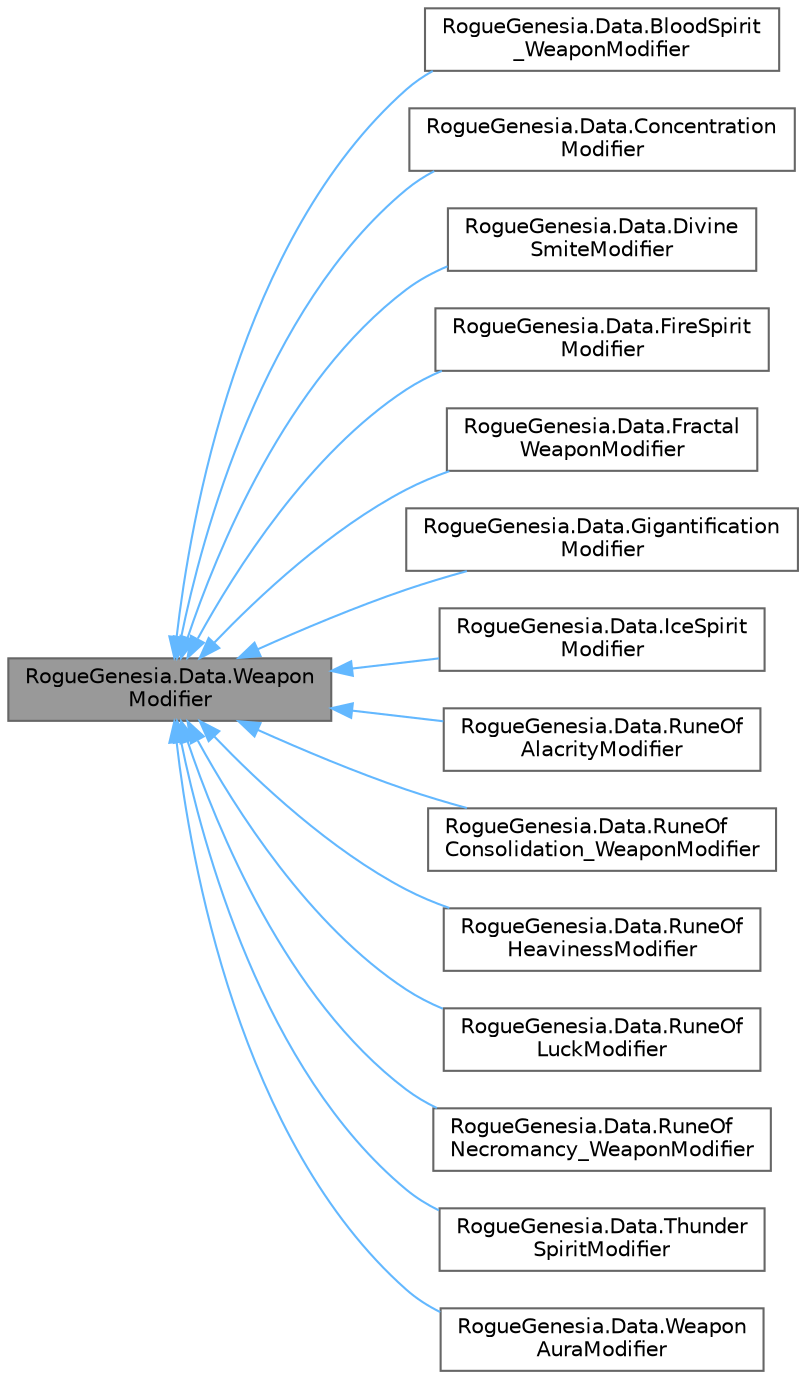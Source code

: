 digraph "RogueGenesia.Data.WeaponModifier"
{
 // LATEX_PDF_SIZE
  bgcolor="transparent";
  edge [fontname=Helvetica,fontsize=10,labelfontname=Helvetica,labelfontsize=10];
  node [fontname=Helvetica,fontsize=10,shape=box,height=0.2,width=0.4];
  rankdir="LR";
  Node1 [label="RogueGenesia.Data.Weapon\lModifier",height=0.2,width=0.4,color="gray40", fillcolor="grey60", style="filled", fontcolor="black",tooltip=" "];
  Node1 -> Node2 [dir="back",color="steelblue1",style="solid"];
  Node2 [label="RogueGenesia.Data.BloodSpirit\l_WeaponModifier",height=0.2,width=0.4,color="gray40", fillcolor="white", style="filled",URL="$class_rogue_genesia_1_1_data_1_1_blood_spirit___weapon_modifier.html",tooltip=" "];
  Node1 -> Node3 [dir="back",color="steelblue1",style="solid"];
  Node3 [label="RogueGenesia.Data.Concentration\lModifier",height=0.2,width=0.4,color="gray40", fillcolor="white", style="filled",URL="$class_rogue_genesia_1_1_data_1_1_concentration_modifier.html",tooltip=" "];
  Node1 -> Node4 [dir="back",color="steelblue1",style="solid"];
  Node4 [label="RogueGenesia.Data.Divine\lSmiteModifier",height=0.2,width=0.4,color="gray40", fillcolor="white", style="filled",URL="$class_rogue_genesia_1_1_data_1_1_divine_smite_modifier.html",tooltip=" "];
  Node1 -> Node5 [dir="back",color="steelblue1",style="solid"];
  Node5 [label="RogueGenesia.Data.FireSpirit\lModifier",height=0.2,width=0.4,color="gray40", fillcolor="white", style="filled",URL="$class_rogue_genesia_1_1_data_1_1_fire_spirit_modifier.html",tooltip=" "];
  Node1 -> Node6 [dir="back",color="steelblue1",style="solid"];
  Node6 [label="RogueGenesia.Data.Fractal\lWeaponModifier",height=0.2,width=0.4,color="gray40", fillcolor="white", style="filled",URL="$class_rogue_genesia_1_1_data_1_1_fractal_weapon_modifier.html",tooltip=" "];
  Node1 -> Node7 [dir="back",color="steelblue1",style="solid"];
  Node7 [label="RogueGenesia.Data.Gigantification\lModifier",height=0.2,width=0.4,color="gray40", fillcolor="white", style="filled",URL="$class_rogue_genesia_1_1_data_1_1_gigantification_modifier.html",tooltip=" "];
  Node1 -> Node8 [dir="back",color="steelblue1",style="solid"];
  Node8 [label="RogueGenesia.Data.IceSpirit\lModifier",height=0.2,width=0.4,color="gray40", fillcolor="white", style="filled",URL="$class_rogue_genesia_1_1_data_1_1_ice_spirit_modifier.html",tooltip=" "];
  Node1 -> Node9 [dir="back",color="steelblue1",style="solid"];
  Node9 [label="RogueGenesia.Data.RuneOf\lAlacrityModifier",height=0.2,width=0.4,color="gray40", fillcolor="white", style="filled",URL="$class_rogue_genesia_1_1_data_1_1_rune_of_alacrity_modifier.html",tooltip=" "];
  Node1 -> Node10 [dir="back",color="steelblue1",style="solid"];
  Node10 [label="RogueGenesia.Data.RuneOf\lConsolidation_WeaponModifier",height=0.2,width=0.4,color="gray40", fillcolor="white", style="filled",URL="$class_rogue_genesia_1_1_data_1_1_rune_of_consolidation___weapon_modifier.html",tooltip=" "];
  Node1 -> Node11 [dir="back",color="steelblue1",style="solid"];
  Node11 [label="RogueGenesia.Data.RuneOf\lHeavinessModifier",height=0.2,width=0.4,color="gray40", fillcolor="white", style="filled",URL="$class_rogue_genesia_1_1_data_1_1_rune_of_heaviness_modifier.html",tooltip=" "];
  Node1 -> Node12 [dir="back",color="steelblue1",style="solid"];
  Node12 [label="RogueGenesia.Data.RuneOf\lLuckModifier",height=0.2,width=0.4,color="gray40", fillcolor="white", style="filled",URL="$class_rogue_genesia_1_1_data_1_1_rune_of_luck_modifier.html",tooltip=" "];
  Node1 -> Node13 [dir="back",color="steelblue1",style="solid"];
  Node13 [label="RogueGenesia.Data.RuneOf\lNecromancy_WeaponModifier",height=0.2,width=0.4,color="gray40", fillcolor="white", style="filled",URL="$class_rogue_genesia_1_1_data_1_1_rune_of_necromancy___weapon_modifier.html",tooltip=" "];
  Node1 -> Node14 [dir="back",color="steelblue1",style="solid"];
  Node14 [label="RogueGenesia.Data.Thunder\lSpiritModifier",height=0.2,width=0.4,color="gray40", fillcolor="white", style="filled",URL="$class_rogue_genesia_1_1_data_1_1_thunder_spirit_modifier.html",tooltip=" "];
  Node1 -> Node15 [dir="back",color="steelblue1",style="solid"];
  Node15 [label="RogueGenesia.Data.Weapon\lAuraModifier",height=0.2,width=0.4,color="gray40", fillcolor="white", style="filled",URL="$class_rogue_genesia_1_1_data_1_1_weapon_aura_modifier.html",tooltip=" "];
}
